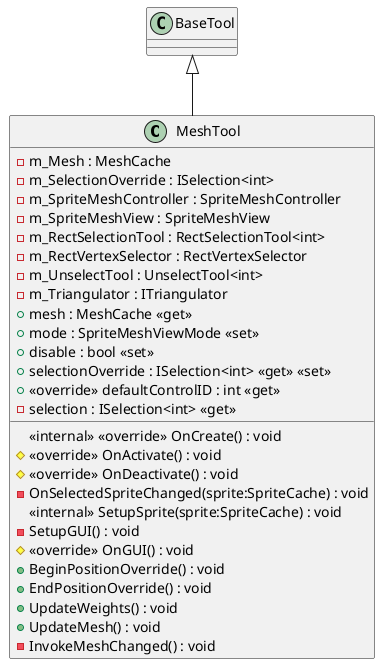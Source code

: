 @startuml
class MeshTool {
    - m_Mesh : MeshCache
    - m_SelectionOverride : ISelection<int>
    - m_SpriteMeshController : SpriteMeshController
    - m_SpriteMeshView : SpriteMeshView
    - m_RectSelectionTool : RectSelectionTool<int>
    - m_RectVertexSelector : RectVertexSelector
    - m_UnselectTool : UnselectTool<int>
    - m_Triangulator : ITriangulator
    + mesh : MeshCache <<get>>
    + mode : SpriteMeshViewMode <<set>>
    + disable : bool <<set>>
    + selectionOverride : ISelection<int> <<get>> <<set>>
    + <<override>> defaultControlID : int <<get>>
    - selection : ISelection<int> <<get>>
    <<internal>> <<override>> OnCreate() : void
    # <<override>> OnActivate() : void
    # <<override>> OnDeactivate() : void
    - OnSelectedSpriteChanged(sprite:SpriteCache) : void
    <<internal>> SetupSprite(sprite:SpriteCache) : void
    - SetupGUI() : void
    # <<override>> OnGUI() : void
    + BeginPositionOverride() : void
    + EndPositionOverride() : void
    + UpdateWeights() : void
    + UpdateMesh() : void
    - InvokeMeshChanged() : void
}
BaseTool <|-- MeshTool
@enduml

